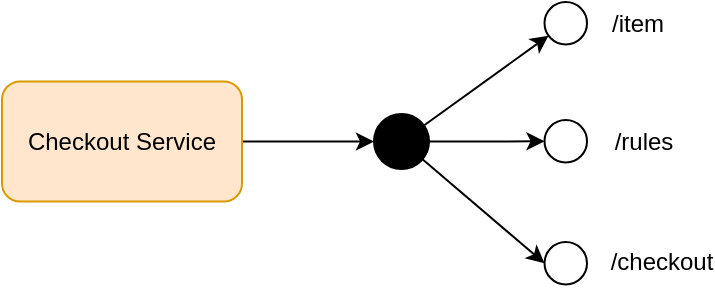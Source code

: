 <mxfile version="14.6.13" type="device"><diagram id="Dd6KYRVoYeU2RE7FiLPK" name="Page-1"><mxGraphModel dx="1422" dy="705" grid="1" gridSize="10" guides="1" tooltips="1" connect="1" arrows="1" fold="1" page="1" pageScale="1" pageWidth="827" pageHeight="1169" math="0" shadow="0"><root><mxCell id="0"/><mxCell id="1" parent="0"/><mxCell id="XXA70JbKakuYGLHQIs3W-6" value="" style="edgeStyle=orthogonalEdgeStyle;rounded=0;orthogonalLoop=1;jettySize=auto;html=1;" parent="1" source="XXA70JbKakuYGLHQIs3W-2" target="XXA70JbKakuYGLHQIs3W-5" edge="1"><mxGeometry relative="1" as="geometry"/></mxCell><mxCell id="XXA70JbKakuYGLHQIs3W-2" value="&lt;span&gt;Checkout Service&lt;/span&gt;" style="rounded=1;whiteSpace=wrap;html=1;fillColor=#ffe6cc;strokeColor=#d79b00;" parent="1" vertex="1"><mxGeometry x="230" y="229.75" width="120" height="60" as="geometry"/></mxCell><mxCell id="XXA70JbKakuYGLHQIs3W-8" value="" style="rounded=0;orthogonalLoop=1;jettySize=auto;html=1;" parent="1" source="XXA70JbKakuYGLHQIs3W-5" target="XXA70JbKakuYGLHQIs3W-7" edge="1"><mxGeometry relative="1" as="geometry"/></mxCell><mxCell id="XXA70JbKakuYGLHQIs3W-11" value="" style="edgeStyle=none;rounded=0;orthogonalLoop=1;jettySize=auto;html=1;entryX=0;entryY=0.5;entryDx=0;entryDy=0;" parent="1" source="XXA70JbKakuYGLHQIs3W-5" target="XXA70JbKakuYGLHQIs3W-9" edge="1"><mxGeometry relative="1" as="geometry"><mxPoint x="433.75" y="343.75" as="targetPoint"/></mxGeometry></mxCell><mxCell id="FP6hKqgVmvajtFkSQYq8-3" value="" style="edgeStyle=orthogonalEdgeStyle;rounded=0;orthogonalLoop=1;jettySize=auto;html=1;entryX=0;entryY=0.5;entryDx=0;entryDy=0;" edge="1" parent="1" source="XXA70JbKakuYGLHQIs3W-5" target="FP6hKqgVmvajtFkSQYq8-1"><mxGeometry relative="1" as="geometry"/></mxCell><mxCell id="XXA70JbKakuYGLHQIs3W-5" value="" style="ellipse;whiteSpace=wrap;html=1;aspect=fixed;fillColor=#000000;" parent="1" vertex="1"><mxGeometry x="416" y="246" width="27.5" height="27.5" as="geometry"/></mxCell><mxCell id="XXA70JbKakuYGLHQIs3W-7" value="" style="ellipse;whiteSpace=wrap;html=1;aspect=fixed;" parent="1" vertex="1"><mxGeometry x="501.26" y="190" width="21.25" height="21.25" as="geometry"/></mxCell><mxCell id="XXA70JbKakuYGLHQIs3W-9" value="" style="ellipse;whiteSpace=wrap;html=1;aspect=fixed;" parent="1" vertex="1"><mxGeometry x="501.26" y="310" width="21.25" height="21.25" as="geometry"/></mxCell><mxCell id="XXA70JbKakuYGLHQIs3W-12" value="/item" style="text;html=1;strokeColor=none;fillColor=none;align=center;verticalAlign=middle;whiteSpace=wrap;rounded=0;" parent="1" vertex="1"><mxGeometry x="522.51" y="190" width="50" height="21.25" as="geometry"/></mxCell><mxCell id="XXA70JbKakuYGLHQIs3W-13" value="/checkout" style="text;html=1;strokeColor=none;fillColor=none;align=center;verticalAlign=middle;whiteSpace=wrap;rounded=0;" parent="1" vertex="1"><mxGeometry x="540" y="310" width="40" height="20" as="geometry"/></mxCell><mxCell id="FP6hKqgVmvajtFkSQYq8-1" value="" style="ellipse;whiteSpace=wrap;html=1;aspect=fixed;" vertex="1" parent="1"><mxGeometry x="501.26" y="249" width="21.25" height="21.25" as="geometry"/></mxCell><mxCell id="FP6hKqgVmvajtFkSQYq8-2" value="/rules" style="text;html=1;strokeColor=none;fillColor=none;align=center;verticalAlign=middle;whiteSpace=wrap;rounded=0;" vertex="1" parent="1"><mxGeometry x="530.51" y="250" width="40" height="20" as="geometry"/></mxCell></root></mxGraphModel></diagram></mxfile>